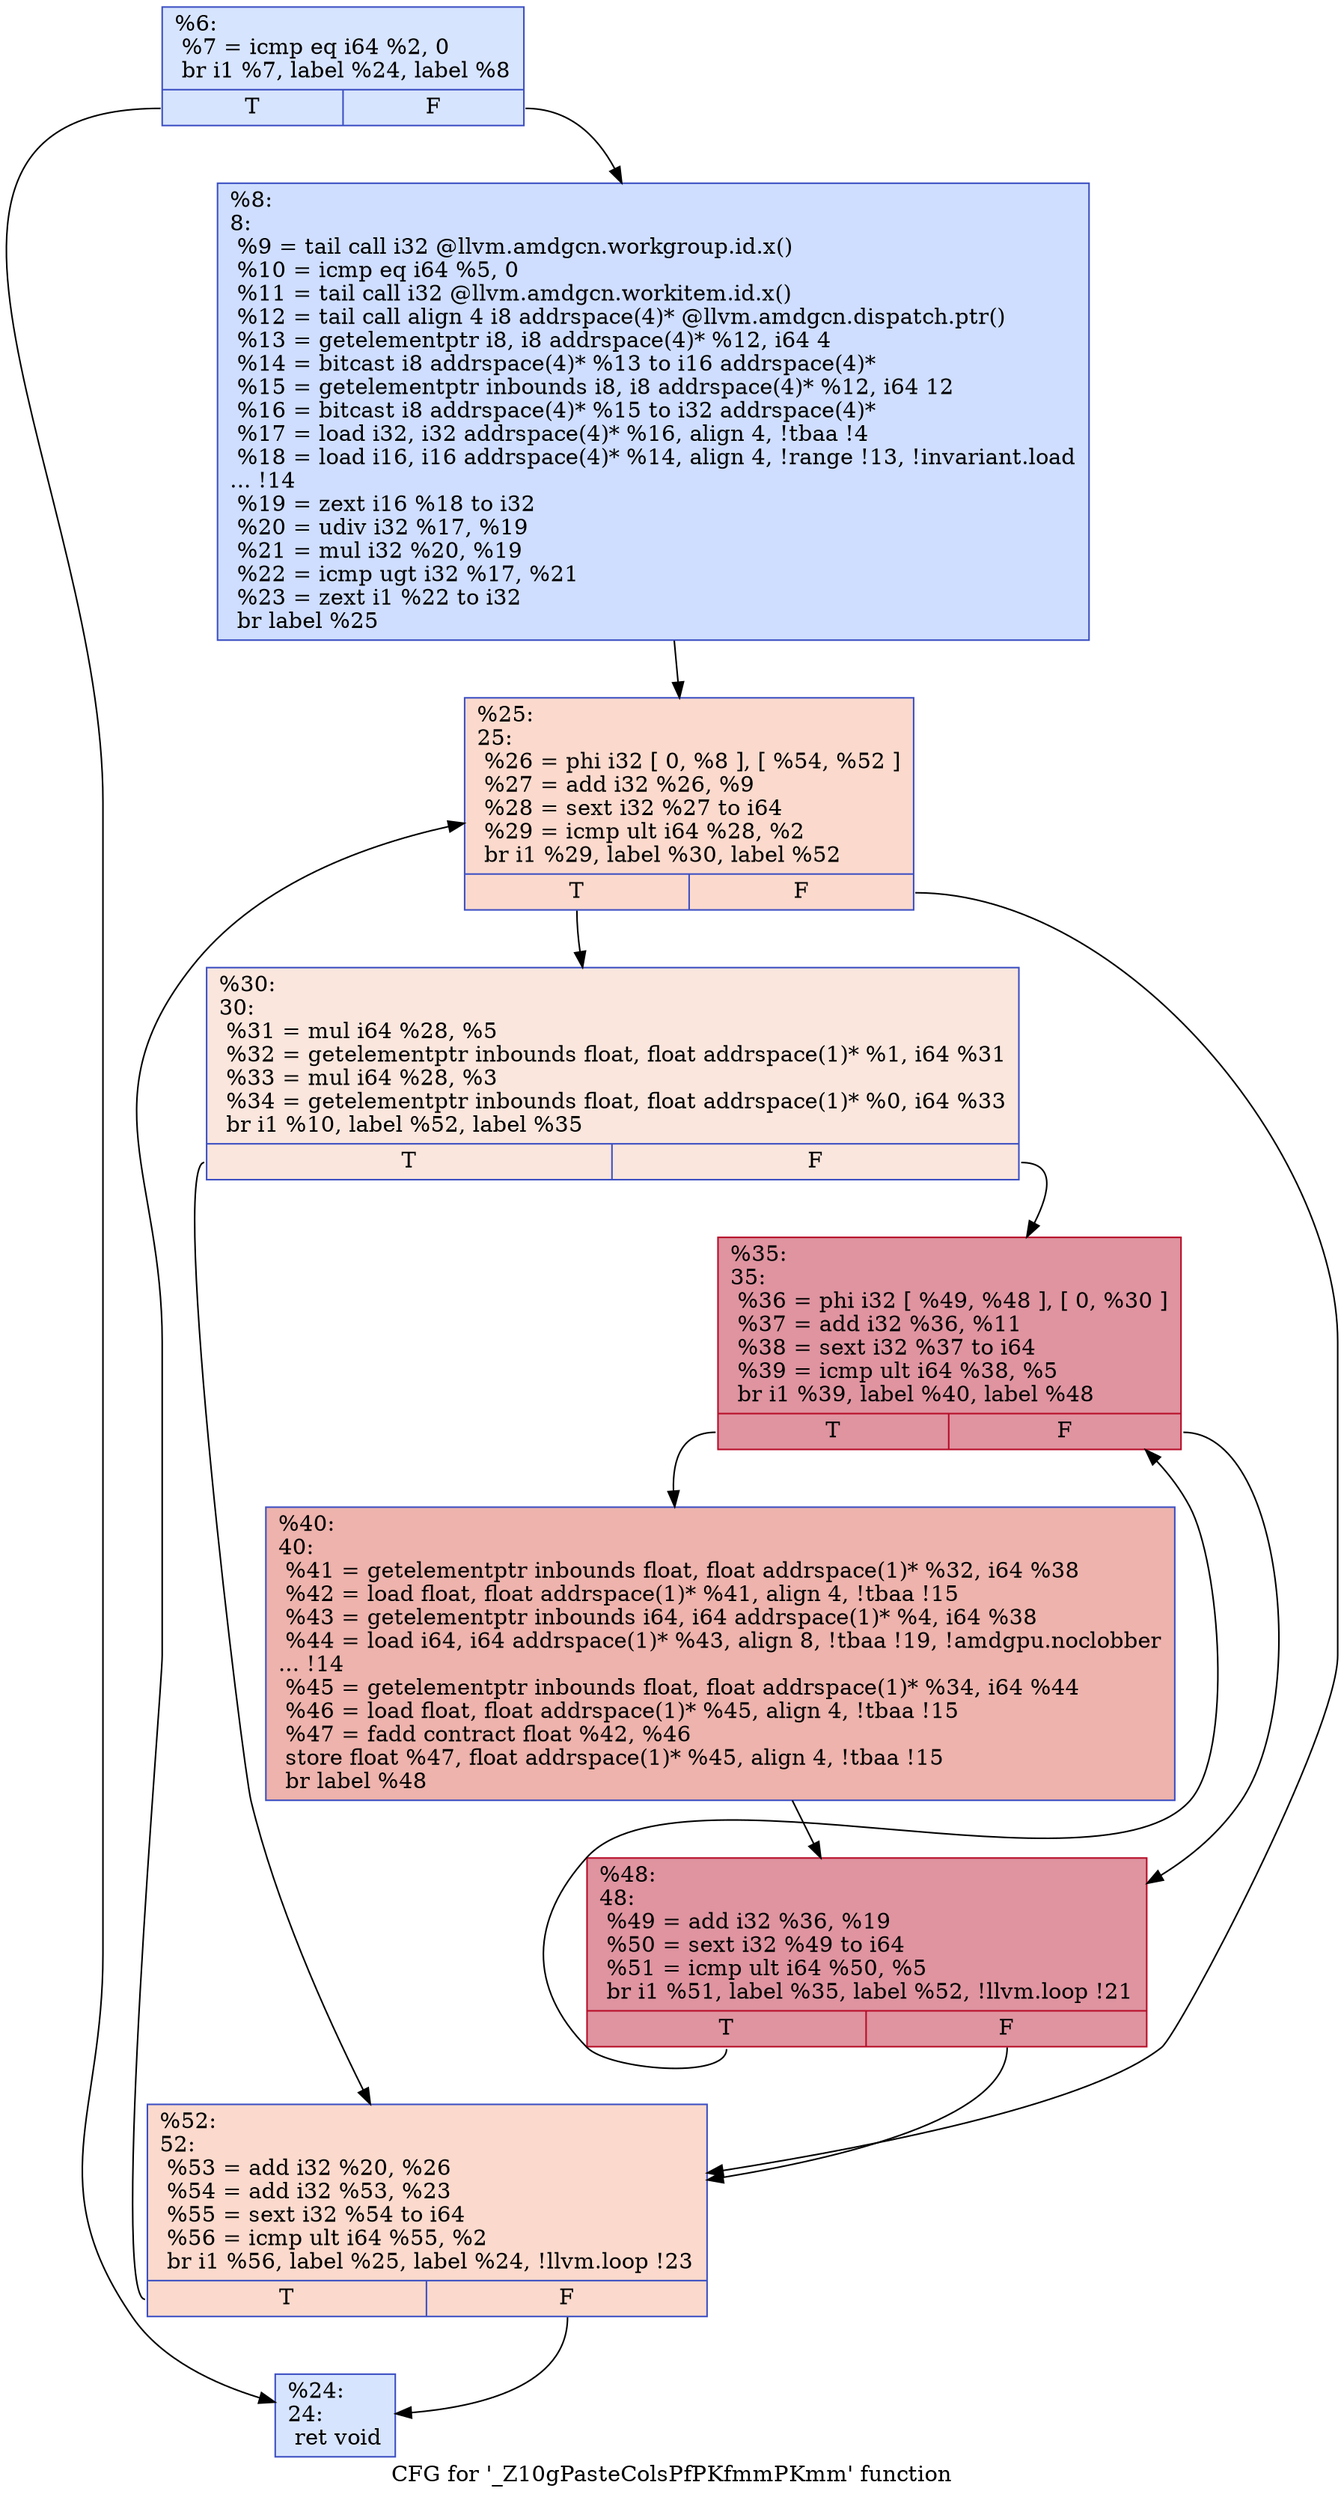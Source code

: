 digraph "CFG for '_Z10gPasteColsPfPKfmmPKmm' function" {
	label="CFG for '_Z10gPasteColsPfPKfmmPKmm' function";

	Node0x49969e0 [shape=record,color="#3d50c3ff", style=filled, fillcolor="#a5c3fe70",label="{%6:\l  %7 = icmp eq i64 %2, 0\l  br i1 %7, label %24, label %8\l|{<s0>T|<s1>F}}"];
	Node0x49969e0:s0 -> Node0x4996980;
	Node0x49969e0:s1 -> Node0x4997110;
	Node0x4997110 [shape=record,color="#3d50c3ff", style=filled, fillcolor="#93b5fe70",label="{%8:\l8:                                                \l  %9 = tail call i32 @llvm.amdgcn.workgroup.id.x()\l  %10 = icmp eq i64 %5, 0\l  %11 = tail call i32 @llvm.amdgcn.workitem.id.x()\l  %12 = tail call align 4 i8 addrspace(4)* @llvm.amdgcn.dispatch.ptr()\l  %13 = getelementptr i8, i8 addrspace(4)* %12, i64 4\l  %14 = bitcast i8 addrspace(4)* %13 to i16 addrspace(4)*\l  %15 = getelementptr inbounds i8, i8 addrspace(4)* %12, i64 12\l  %16 = bitcast i8 addrspace(4)* %15 to i32 addrspace(4)*\l  %17 = load i32, i32 addrspace(4)* %16, align 4, !tbaa !4\l  %18 = load i16, i16 addrspace(4)* %14, align 4, !range !13, !invariant.load\l... !14\l  %19 = zext i16 %18 to i32\l  %20 = udiv i32 %17, %19\l  %21 = mul i32 %20, %19\l  %22 = icmp ugt i32 %17, %21\l  %23 = zext i1 %22 to i32\l  br label %25\l}"];
	Node0x4997110 -> Node0x4998e60;
	Node0x4996980 [shape=record,color="#3d50c3ff", style=filled, fillcolor="#a5c3fe70",label="{%24:\l24:                                               \l  ret void\l}"];
	Node0x4998e60 [shape=record,color="#3d50c3ff", style=filled, fillcolor="#f7ac8e70",label="{%25:\l25:                                               \l  %26 = phi i32 [ 0, %8 ], [ %54, %52 ]\l  %27 = add i32 %26, %9\l  %28 = sext i32 %27 to i64\l  %29 = icmp ult i64 %28, %2\l  br i1 %29, label %30, label %52\l|{<s0>T|<s1>F}}"];
	Node0x4998e60:s0 -> Node0x4999240;
	Node0x4998e60:s1 -> Node0x4998fb0;
	Node0x4999240 [shape=record,color="#3d50c3ff", style=filled, fillcolor="#f3c7b170",label="{%30:\l30:                                               \l  %31 = mul i64 %28, %5\l  %32 = getelementptr inbounds float, float addrspace(1)* %1, i64 %31\l  %33 = mul i64 %28, %3\l  %34 = getelementptr inbounds float, float addrspace(1)* %0, i64 %33\l  br i1 %10, label %52, label %35\l|{<s0>T|<s1>F}}"];
	Node0x4999240:s0 -> Node0x4998fb0;
	Node0x4999240:s1 -> Node0x4997c20;
	Node0x4997c20 [shape=record,color="#b70d28ff", style=filled, fillcolor="#b70d2870",label="{%35:\l35:                                               \l  %36 = phi i32 [ %49, %48 ], [ 0, %30 ]\l  %37 = add i32 %36, %11\l  %38 = sext i32 %37 to i64\l  %39 = icmp ult i64 %38, %5\l  br i1 %39, label %40, label %48\l|{<s0>T|<s1>F}}"];
	Node0x4997c20:s0 -> Node0x4999ae0;
	Node0x4997c20:s1 -> Node0x4999810;
	Node0x4999ae0 [shape=record,color="#3d50c3ff", style=filled, fillcolor="#d6524470",label="{%40:\l40:                                               \l  %41 = getelementptr inbounds float, float addrspace(1)* %32, i64 %38\l  %42 = load float, float addrspace(1)* %41, align 4, !tbaa !15\l  %43 = getelementptr inbounds i64, i64 addrspace(1)* %4, i64 %38\l  %44 = load i64, i64 addrspace(1)* %43, align 8, !tbaa !19, !amdgpu.noclobber\l... !14\l  %45 = getelementptr inbounds float, float addrspace(1)* %34, i64 %44\l  %46 = load float, float addrspace(1)* %45, align 4, !tbaa !15\l  %47 = fadd contract float %42, %46\l  store float %47, float addrspace(1)* %45, align 4, !tbaa !15\l  br label %48\l}"];
	Node0x4999ae0 -> Node0x4999810;
	Node0x4999810 [shape=record,color="#b70d28ff", style=filled, fillcolor="#b70d2870",label="{%48:\l48:                                               \l  %49 = add i32 %36, %19\l  %50 = sext i32 %49 to i64\l  %51 = icmp ult i64 %50, %5\l  br i1 %51, label %35, label %52, !llvm.loop !21\l|{<s0>T|<s1>F}}"];
	Node0x4999810:s0 -> Node0x4997c20;
	Node0x4999810:s1 -> Node0x4998fb0;
	Node0x4998fb0 [shape=record,color="#3d50c3ff", style=filled, fillcolor="#f7ac8e70",label="{%52:\l52:                                               \l  %53 = add i32 %20, %26\l  %54 = add i32 %53, %23\l  %55 = sext i32 %54 to i64\l  %56 = icmp ult i64 %55, %2\l  br i1 %56, label %25, label %24, !llvm.loop !23\l|{<s0>T|<s1>F}}"];
	Node0x4998fb0:s0 -> Node0x4998e60;
	Node0x4998fb0:s1 -> Node0x4996980;
}
